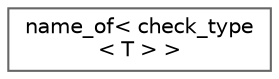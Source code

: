 digraph "类继承关系图"
{
 // LATEX_PDF_SIZE
  bgcolor="transparent";
  edge [fontname=Helvetica,fontsize=10,labelfontname=Helvetica,labelfontsize=10];
  node [fontname=Helvetica,fontsize=10,shape=box,height=0.2,width=0.4];
  rankdir="LR";
  Node0 [id="Node000000",label="name_of\< check_type\l\< T \> \>",height=0.2,width=0.4,color="grey40", fillcolor="white", style="filled",URL="$classname__of_3_01check__type_3_01_t_01_4_01_4.html",tooltip=" "];
}
